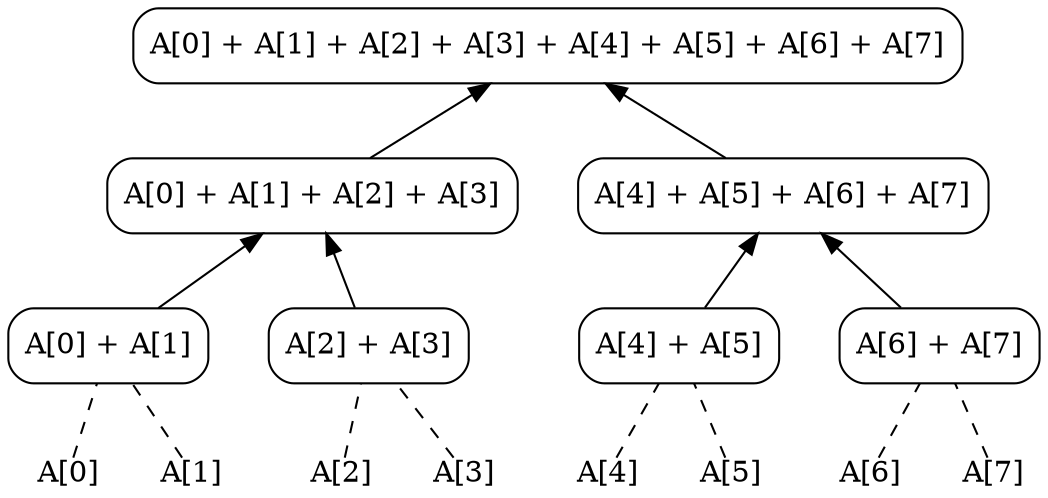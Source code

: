 digraph G {
	
	node [style=rounded,shape=box]

	rankdir = BT;
  	ranksep = 0.5;

  	nodesep=0.4;
    // ranksep=0.5;

	b0 [shape=plain,label="A[0]"];
	b1 [shape=plain,label="A[1]"];
	b2 [shape=plain,label="A[2]"];
	b3 [shape=plain,label="A[3]"];
	b4 [shape=plain,label="A[4]"];
	b5 [shape=plain,label="A[5]"];
	b6 [shape=plain,label="A[6]"];
	b7 [shape=plain,label="A[7]"];

	mb0 [label="A[0] + A[1]"];
	mb1 [label="A[2] + A[3]"];
	mb2 [label="A[4] + A[5]"];
	mb3 [label="A[6] + A[7]"];

	mt0 [label="A[0] + A[1] + A[2] + A[3]"];
	mt1 [label="A[4] + A[5] + A[6] + A[7]"];

	t0 [label="A[0] + A[1] + A[2] + A[3] + A[4] + A[5] + A[6] + A[7]"];

	mt0 -> t0;
	mt1 -> t0;

	mb0 -> mt0;
	mb1 -> mt0;
	mb2 -> mt1;
	mb3 -> mt1;

	b0 -> mb0[style=dashed,arrowhead=none];
	b1 -> mb0[style=dashed,arrowhead=none];
	b2 -> mb1[style=dashed,arrowhead=none];
	b3 -> mb1[style=dashed,arrowhead=none];
	b4 -> mb2[style=dashed,arrowhead=none];
	b5 -> mb2[style=dashed,arrowhead=none];
	b6 -> mb3[style=dashed,arrowhead=none];
	b7 -> mb3[style=dashed,arrowhead=none];

	

	

	{rank = same; b0; b1; b2; b3; b4; b5; b6; b7;}
	{rank = same; mb0; mb1; mb2; mb3;}
	{rank = same; mt0; mt1;}
	// {rank = same; t0;}
	{rank = max; t0;}
	{rank = min; b0; b1; b2; b3; b4; b5; b6; b7;}
	
}
